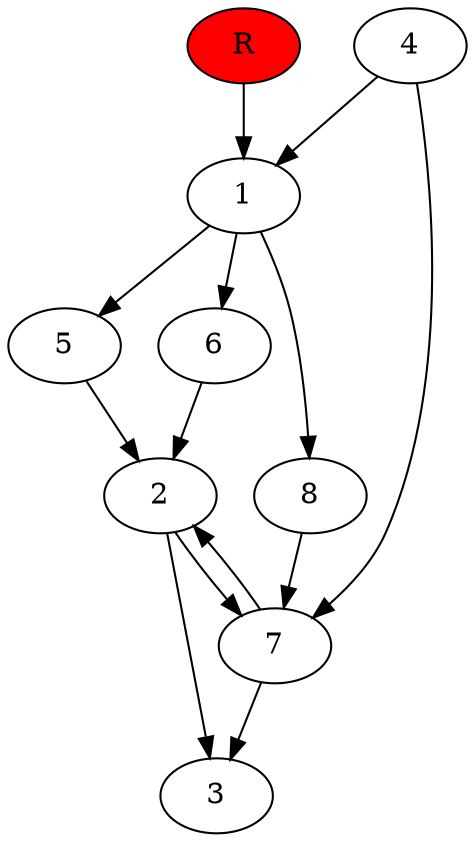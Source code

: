 digraph prb42262 {
	1
	2
	3
	4
	5
	6
	7
	8
	R [fillcolor="#ff0000" style=filled]
	1 -> 5
	1 -> 6
	1 -> 8
	2 -> 3
	2 -> 7
	4 -> 1
	4 -> 7
	5 -> 2
	6 -> 2
	7 -> 2
	7 -> 3
	8 -> 7
	R -> 1
}
